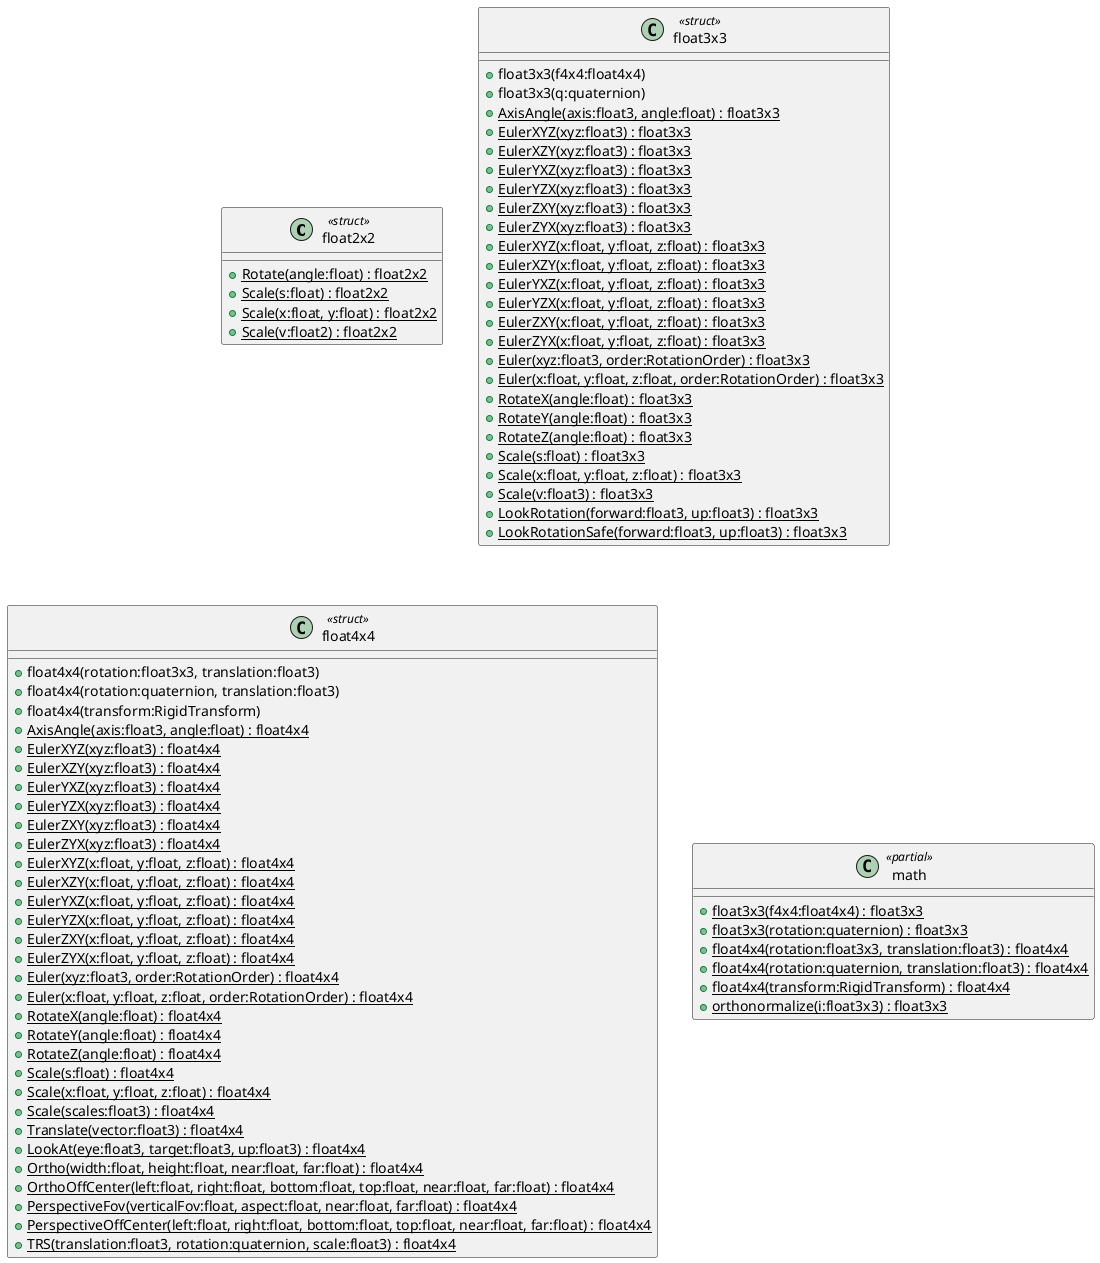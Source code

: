 @startuml
class float2x2 <<struct>> {
    + {static} Rotate(angle:float) : float2x2
    + {static} Scale(s:float) : float2x2
    + {static} Scale(x:float, y:float) : float2x2
    + {static} Scale(v:float2) : float2x2
}
class float3x3 <<struct>> {
    + float3x3(f4x4:float4x4)
    + float3x3(q:quaternion)
    + {static} AxisAngle(axis:float3, angle:float) : float3x3
    + {static} EulerXYZ(xyz:float3) : float3x3
    + {static} EulerXZY(xyz:float3) : float3x3
    + {static} EulerYXZ(xyz:float3) : float3x3
    + {static} EulerYZX(xyz:float3) : float3x3
    + {static} EulerZXY(xyz:float3) : float3x3
    + {static} EulerZYX(xyz:float3) : float3x3
    + {static} EulerXYZ(x:float, y:float, z:float) : float3x3
    + {static} EulerXZY(x:float, y:float, z:float) : float3x3
    + {static} EulerYXZ(x:float, y:float, z:float) : float3x3
    + {static} EulerYZX(x:float, y:float, z:float) : float3x3
    + {static} EulerZXY(x:float, y:float, z:float) : float3x3
    + {static} EulerZYX(x:float, y:float, z:float) : float3x3
    + {static} Euler(xyz:float3, order:RotationOrder) : float3x3
    + {static} Euler(x:float, y:float, z:float, order:RotationOrder) : float3x3
    + {static} RotateX(angle:float) : float3x3
    + {static} RotateY(angle:float) : float3x3
    + {static} RotateZ(angle:float) : float3x3
    + {static} Scale(s:float) : float3x3
    + {static} Scale(x:float, y:float, z:float) : float3x3
    + {static} Scale(v:float3) : float3x3
    + {static} LookRotation(forward:float3, up:float3) : float3x3
    + {static} LookRotationSafe(forward:float3, up:float3) : float3x3
}
class float4x4 <<struct>> {
    + float4x4(rotation:float3x3, translation:float3)
    + float4x4(rotation:quaternion, translation:float3)
    + float4x4(transform:RigidTransform)
    + {static} AxisAngle(axis:float3, angle:float) : float4x4
    + {static} EulerXYZ(xyz:float3) : float4x4
    + {static} EulerXZY(xyz:float3) : float4x4
    + {static} EulerYXZ(xyz:float3) : float4x4
    + {static} EulerYZX(xyz:float3) : float4x4
    + {static} EulerZXY(xyz:float3) : float4x4
    + {static} EulerZYX(xyz:float3) : float4x4
    + {static} EulerXYZ(x:float, y:float, z:float) : float4x4
    + {static} EulerXZY(x:float, y:float, z:float) : float4x4
    + {static} EulerYXZ(x:float, y:float, z:float) : float4x4
    + {static} EulerYZX(x:float, y:float, z:float) : float4x4
    + {static} EulerZXY(x:float, y:float, z:float) : float4x4
    + {static} EulerZYX(x:float, y:float, z:float) : float4x4
    + {static} Euler(xyz:float3, order:RotationOrder) : float4x4
    + {static} Euler(x:float, y:float, z:float, order:RotationOrder) : float4x4
    + {static} RotateX(angle:float) : float4x4
    + {static} RotateY(angle:float) : float4x4
    + {static} RotateZ(angle:float) : float4x4
    + {static} Scale(s:float) : float4x4
    + {static} Scale(x:float, y:float, z:float) : float4x4
    + {static} Scale(scales:float3) : float4x4
    + {static} Translate(vector:float3) : float4x4
    + {static} LookAt(eye:float3, target:float3, up:float3) : float4x4
    + {static} Ortho(width:float, height:float, near:float, far:float) : float4x4
    + {static} OrthoOffCenter(left:float, right:float, bottom:float, top:float, near:float, far:float) : float4x4
    + {static} PerspectiveFov(verticalFov:float, aspect:float, near:float, far:float) : float4x4
    + {static} PerspectiveOffCenter(left:float, right:float, bottom:float, top:float, near:float, far:float) : float4x4
    + {static} TRS(translation:float3, rotation:quaternion, scale:float3) : float4x4
}
class math <<partial>> {
    + {static} float3x3(f4x4:float4x4) : float3x3
    + {static} float3x3(rotation:quaternion) : float3x3
    + {static} float4x4(rotation:float3x3, translation:float3) : float4x4
    + {static} float4x4(rotation:quaternion, translation:float3) : float4x4
    + {static} float4x4(transform:RigidTransform) : float4x4
    + {static} orthonormalize(i:float3x3) : float3x3
}
@enduml
